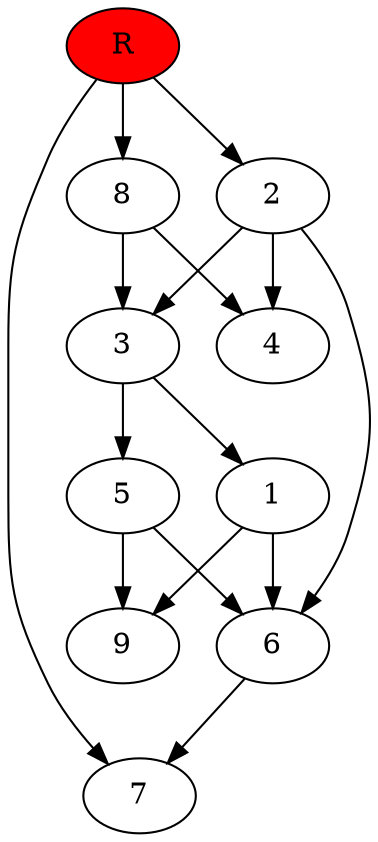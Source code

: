 digraph prb11389 {
	1
	2
	3
	4
	5
	6
	7
	8
	R [fillcolor="#ff0000" style=filled]
	1 -> 6
	1 -> 9
	2 -> 3
	2 -> 4
	2 -> 6
	3 -> 1
	3 -> 5
	5 -> 6
	5 -> 9
	6 -> 7
	8 -> 3
	8 -> 4
	R -> 2
	R -> 7
	R -> 8
}
